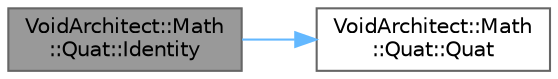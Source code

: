 digraph "VoidArchitect::Math::Quat::Identity"
{
 // LATEX_PDF_SIZE
  bgcolor="transparent";
  edge [fontname=Helvetica,fontsize=10,labelfontname=Helvetica,labelfontsize=10];
  node [fontname=Helvetica,fontsize=10,shape=box,height=0.2,width=0.4];
  rankdir="LR";
  Node1 [id="Node000001",label="VoidArchitect::Math\l::Quat::Identity",height=0.2,width=0.4,color="gray40", fillcolor="grey60", style="filled", fontcolor="black",tooltip=" "];
  Node1 -> Node2 [id="edge2_Node000001_Node000002",color="steelblue1",style="solid",tooltip=" "];
  Node2 [id="Node000002",label="VoidArchitect::Math\l::Quat::Quat",height=0.2,width=0.4,color="grey40", fillcolor="white", style="filled",URL="$class_void_architect_1_1_math_1_1_quat.html#a1c73bacedbc2543152b295ad7fa820a0",tooltip=" "];
}
